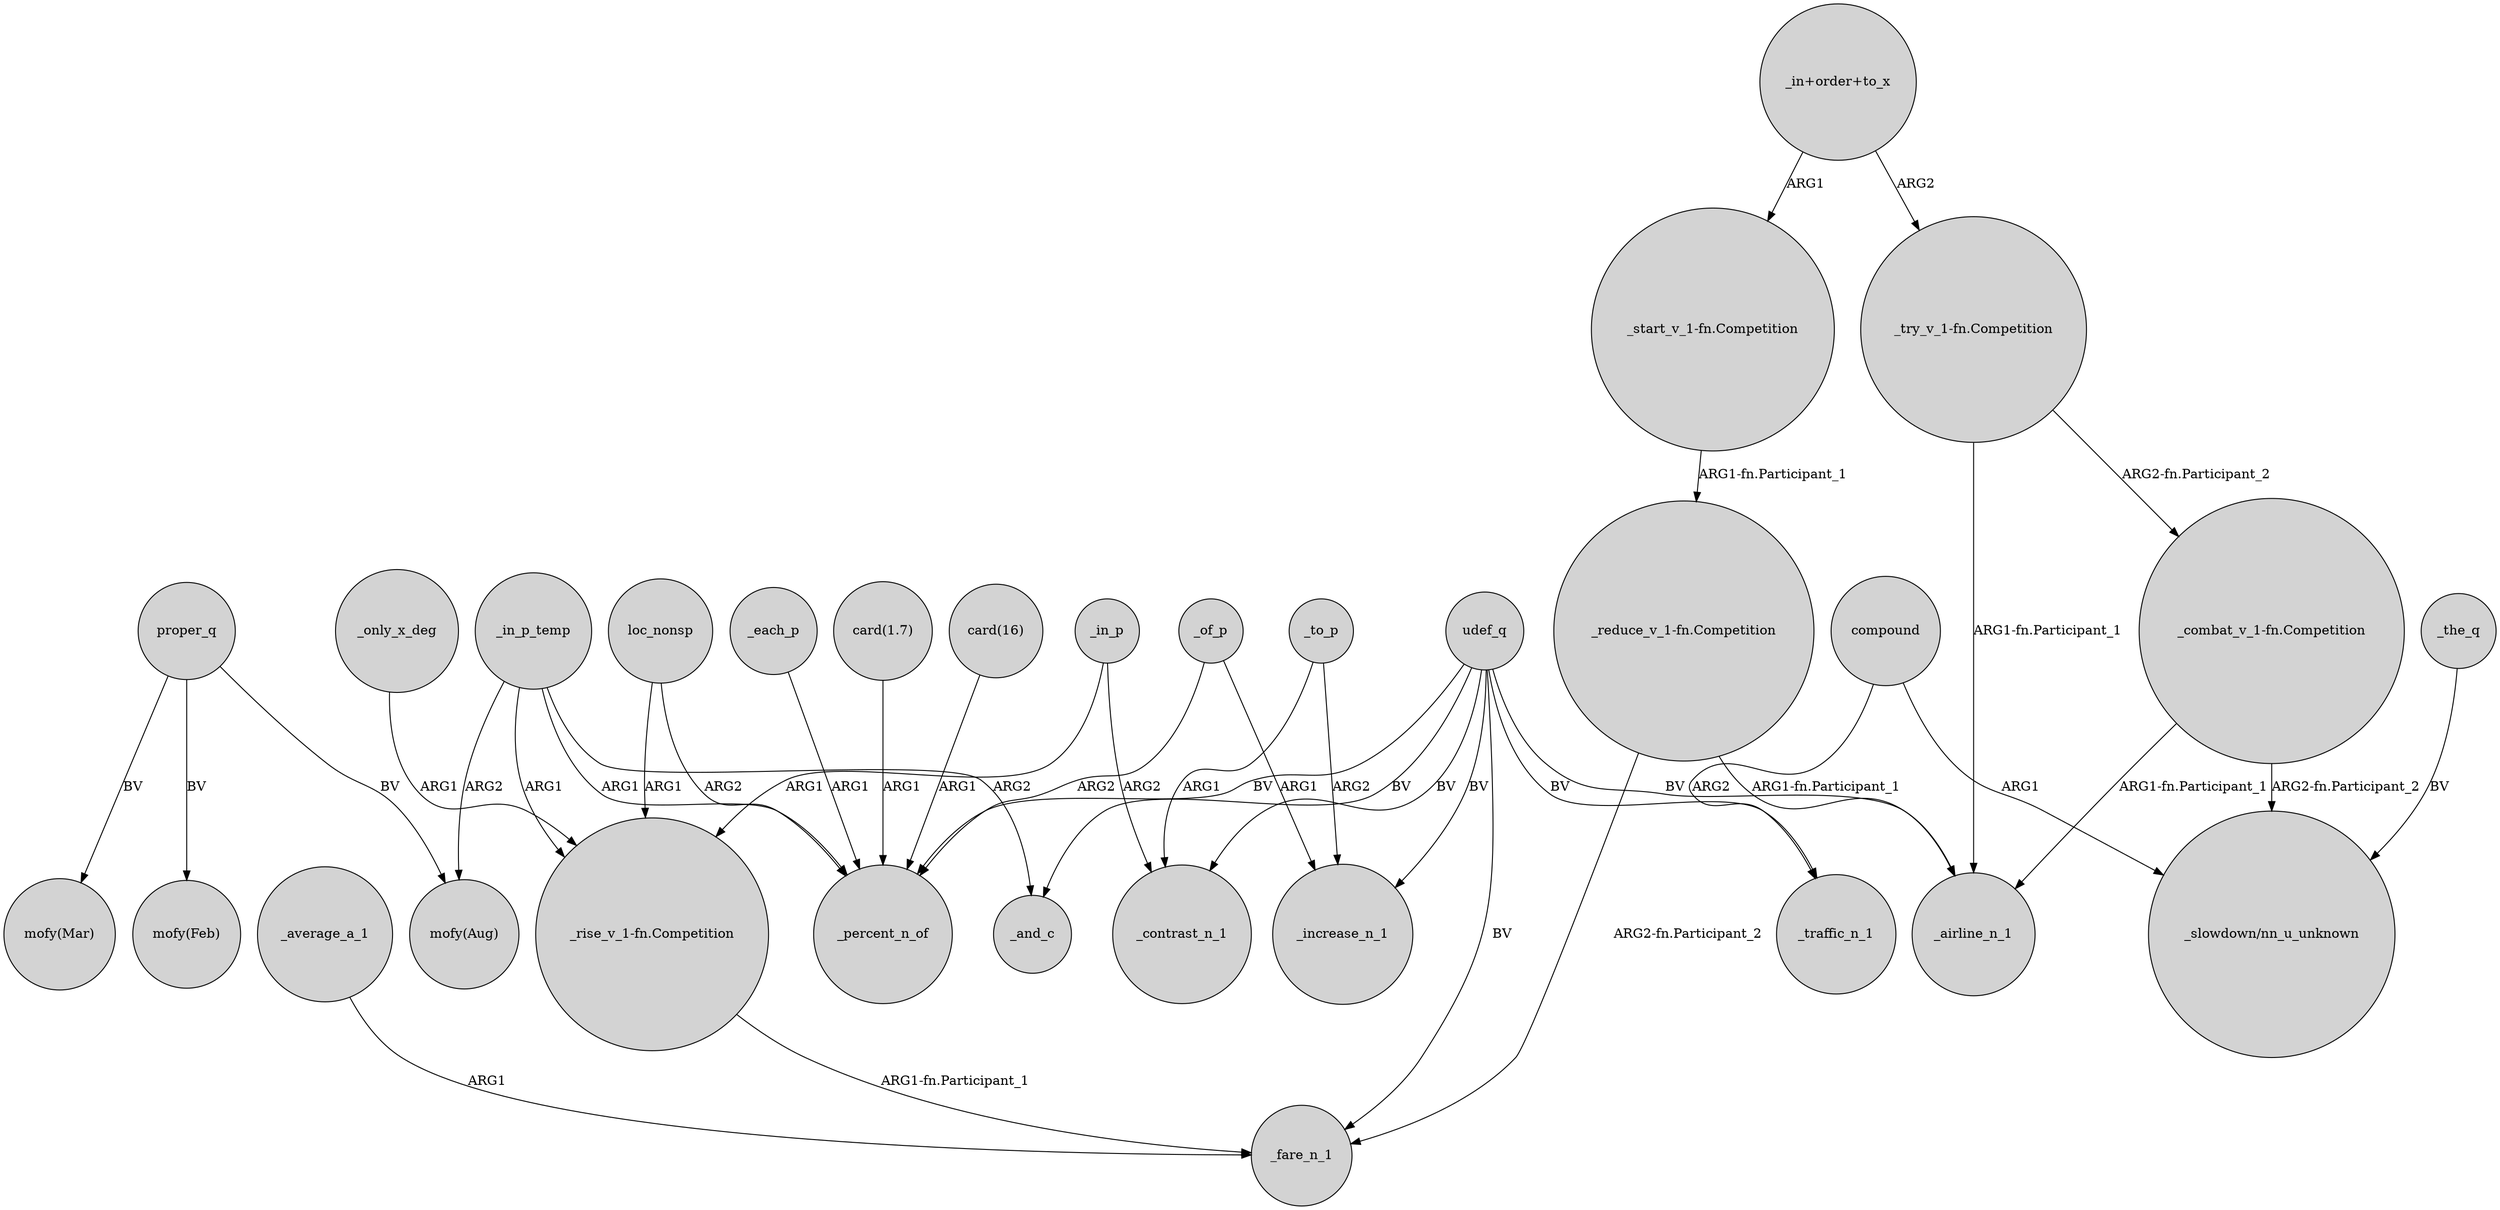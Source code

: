 digraph {
	node [shape=circle style=filled]
	"_start_v_1-fn.Competition" -> "_reduce_v_1-fn.Competition" [label="ARG1-fn.Participant_1"]
	_in_p_temp -> "mofy(Aug)" [label=ARG2]
	_in_p_temp -> "_rise_v_1-fn.Competition" [label=ARG1]
	"_reduce_v_1-fn.Competition" -> _fare_n_1 [label="ARG2-fn.Participant_2"]
	loc_nonsp -> "_rise_v_1-fn.Competition" [label=ARG1]
	_of_p -> _increase_n_1 [label=ARG1]
	_to_p -> _increase_n_1 [label=ARG2]
	_only_x_deg -> "_rise_v_1-fn.Competition" [label=ARG1]
	_average_a_1 -> _fare_n_1 [label=ARG1]
	"_combat_v_1-fn.Competition" -> "_slowdown/nn_u_unknown" [label="ARG2-fn.Participant_2"]
	udef_q -> _contrast_n_1 [label=BV]
	udef_q -> _traffic_n_1 [label=BV]
	_the_q -> "_slowdown/nn_u_unknown" [label=BV]
	udef_q -> _fare_n_1 [label=BV]
	"_in+order+to_x" -> "_try_v_1-fn.Competition" [label=ARG2]
	_each_p -> _percent_n_of [label=ARG1]
	proper_q -> "mofy(Aug)" [label=BV]
	udef_q -> _airline_n_1 [label=BV]
	proper_q -> "mofy(Feb)" [label=BV]
	_in_p -> _contrast_n_1 [label=ARG2]
	udef_q -> _increase_n_1 [label=BV]
	udef_q -> _and_c [label=BV]
	"_rise_v_1-fn.Competition" -> _fare_n_1 [label="ARG1-fn.Participant_1"]
	"_combat_v_1-fn.Competition" -> _airline_n_1 [label="ARG1-fn.Participant_1"]
	_to_p -> _contrast_n_1 [label=ARG1]
	compound -> _traffic_n_1 [label=ARG2]
	_in_p_temp -> _and_c [label=ARG2]
	udef_q -> _percent_n_of [label=BV]
	"_try_v_1-fn.Competition" -> "_combat_v_1-fn.Competition" [label="ARG2-fn.Participant_2"]
	"card(1.7)" -> _percent_n_of [label=ARG1]
	"_in+order+to_x" -> "_start_v_1-fn.Competition" [label=ARG1]
	compound -> "_slowdown/nn_u_unknown" [label=ARG1]
	"card(16)" -> _percent_n_of [label=ARG1]
	"_reduce_v_1-fn.Competition" -> _airline_n_1 [label="ARG1-fn.Participant_1"]
	proper_q -> "mofy(Mar)" [label=BV]
	"_try_v_1-fn.Competition" -> _airline_n_1 [label="ARG1-fn.Participant_1"]
	_in_p_temp -> _percent_n_of [label=ARG1]
	_in_p -> "_rise_v_1-fn.Competition" [label=ARG1]
	_of_p -> _percent_n_of [label=ARG2]
	loc_nonsp -> _percent_n_of [label=ARG2]
}
